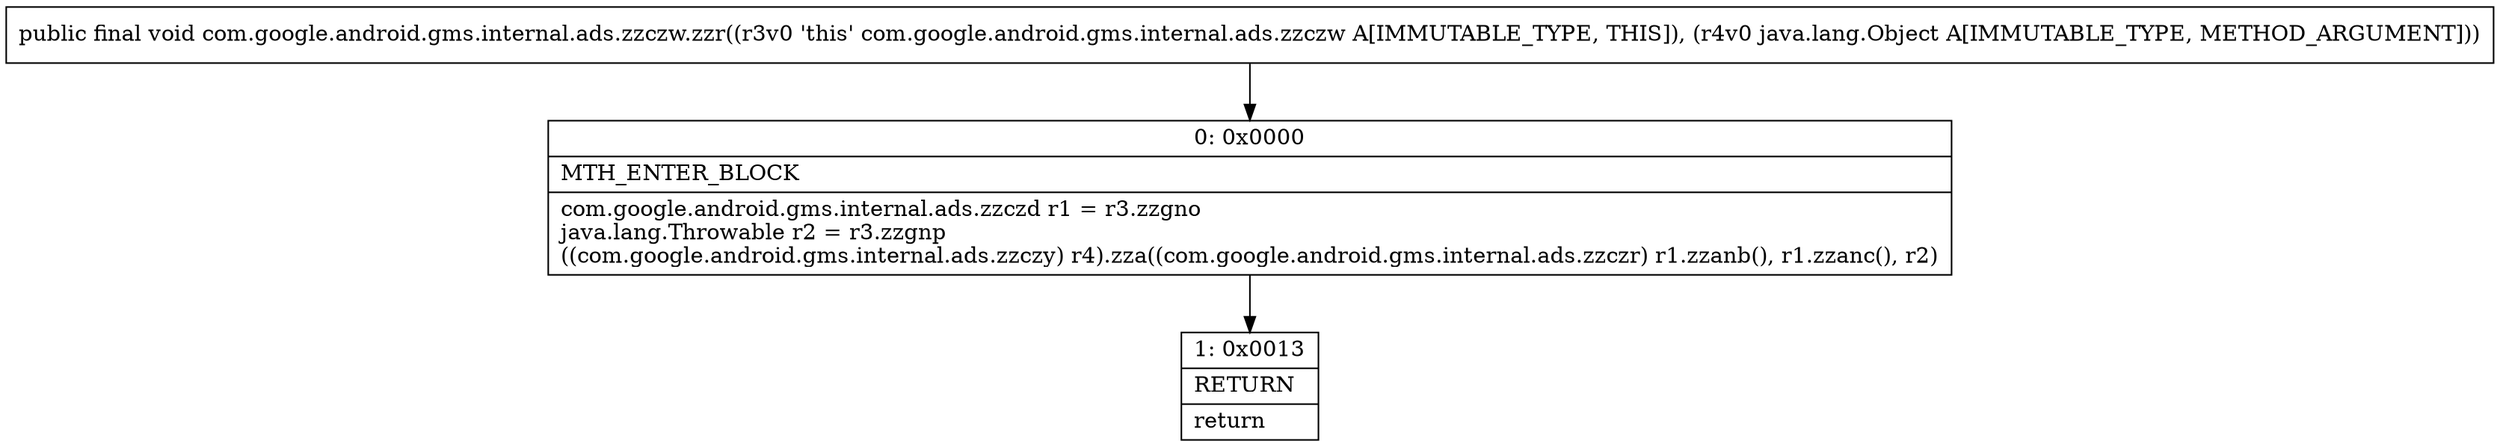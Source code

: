 digraph "CFG forcom.google.android.gms.internal.ads.zzczw.zzr(Ljava\/lang\/Object;)V" {
Node_0 [shape=record,label="{0\:\ 0x0000|MTH_ENTER_BLOCK\l|com.google.android.gms.internal.ads.zzczd r1 = r3.zzgno\ljava.lang.Throwable r2 = r3.zzgnp\l((com.google.android.gms.internal.ads.zzczy) r4).zza((com.google.android.gms.internal.ads.zzczr) r1.zzanb(), r1.zzanc(), r2)\l}"];
Node_1 [shape=record,label="{1\:\ 0x0013|RETURN\l|return\l}"];
MethodNode[shape=record,label="{public final void com.google.android.gms.internal.ads.zzczw.zzr((r3v0 'this' com.google.android.gms.internal.ads.zzczw A[IMMUTABLE_TYPE, THIS]), (r4v0 java.lang.Object A[IMMUTABLE_TYPE, METHOD_ARGUMENT])) }"];
MethodNode -> Node_0;
Node_0 -> Node_1;
}

